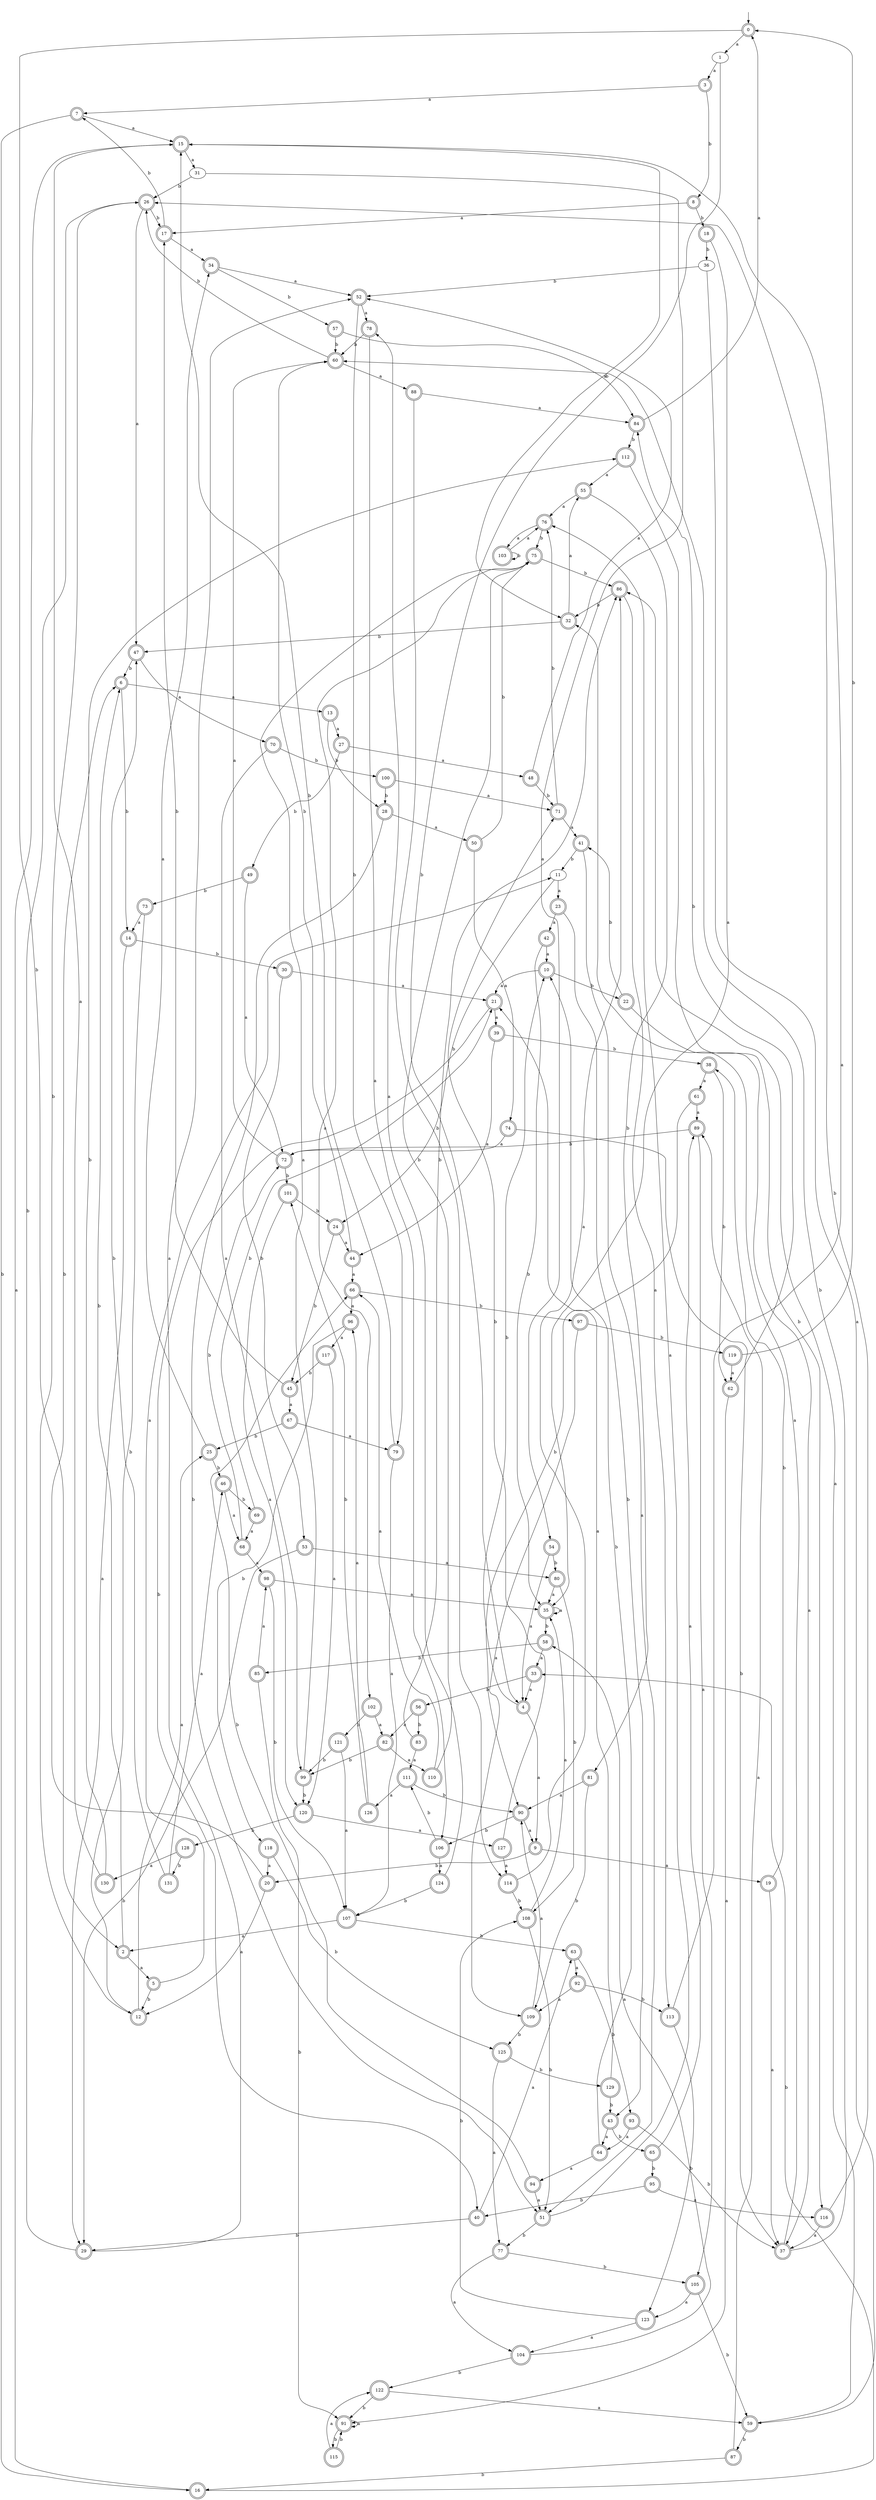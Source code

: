 digraph RandomDFA {
  __start0 [label="", shape=none];
  __start0 -> 0 [label=""];
  0 [shape=circle] [shape=doublecircle]
  0 -> 1 [label="a"]
  0 -> 2 [label="b"]
  1
  1 -> 3 [label="a"]
  1 -> 4 [label="b"]
  2 [shape=doublecircle]
  2 -> 5 [label="a"]
  2 -> 6 [label="b"]
  3 [shape=doublecircle]
  3 -> 7 [label="a"]
  3 -> 8 [label="b"]
  4 [shape=doublecircle]
  4 -> 9 [label="a"]
  4 -> 10 [label="b"]
  5 [shape=doublecircle]
  5 -> 11 [label="a"]
  5 -> 12 [label="b"]
  6 [shape=doublecircle]
  6 -> 13 [label="a"]
  6 -> 14 [label="b"]
  7 [shape=doublecircle]
  7 -> 15 [label="a"]
  7 -> 16 [label="b"]
  8 [shape=doublecircle]
  8 -> 17 [label="a"]
  8 -> 18 [label="b"]
  9 [shape=doublecircle]
  9 -> 19 [label="a"]
  9 -> 20 [label="b"]
  10 [shape=doublecircle]
  10 -> 21 [label="a"]
  10 -> 22 [label="b"]
  11
  11 -> 23 [label="a"]
  11 -> 24 [label="b"]
  12 [shape=doublecircle]
  12 -> 25 [label="a"]
  12 -> 26 [label="b"]
  13 [shape=doublecircle]
  13 -> 27 [label="a"]
  13 -> 28 [label="b"]
  14 [shape=doublecircle]
  14 -> 29 [label="a"]
  14 -> 30 [label="b"]
  15 [shape=doublecircle]
  15 -> 31 [label="a"]
  15 -> 32 [label="b"]
  16 [shape=doublecircle]
  16 -> 15 [label="a"]
  16 -> 33 [label="b"]
  17 [shape=doublecircle]
  17 -> 34 [label="a"]
  17 -> 7 [label="b"]
  18 [shape=doublecircle]
  18 -> 35 [label="a"]
  18 -> 36 [label="b"]
  19 [shape=doublecircle]
  19 -> 37 [label="a"]
  19 -> 38 [label="b"]
  20 [shape=doublecircle]
  20 -> 12 [label="a"]
  20 -> 6 [label="b"]
  21 [shape=doublecircle]
  21 -> 39 [label="a"]
  21 -> 40 [label="b"]
  22 [shape=doublecircle]
  22 -> 37 [label="a"]
  22 -> 41 [label="b"]
  23 [shape=doublecircle]
  23 -> 42 [label="a"]
  23 -> 43 [label="b"]
  24 [shape=doublecircle]
  24 -> 44 [label="a"]
  24 -> 45 [label="b"]
  25 [shape=doublecircle]
  25 -> 34 [label="a"]
  25 -> 46 [label="b"]
  26 [shape=doublecircle]
  26 -> 47 [label="a"]
  26 -> 17 [label="b"]
  27 [shape=doublecircle]
  27 -> 48 [label="a"]
  27 -> 49 [label="b"]
  28 [shape=doublecircle]
  28 -> 50 [label="a"]
  28 -> 51 [label="b"]
  29 [shape=doublecircle]
  29 -> 52 [label="a"]
  29 -> 26 [label="b"]
  30 [shape=doublecircle]
  30 -> 21 [label="a"]
  30 -> 53 [label="b"]
  31
  31 -> 54 [label="a"]
  31 -> 26 [label="b"]
  32 [shape=doublecircle]
  32 -> 55 [label="a"]
  32 -> 47 [label="b"]
  33 [shape=doublecircle]
  33 -> 4 [label="a"]
  33 -> 56 [label="b"]
  34 [shape=doublecircle]
  34 -> 52 [label="a"]
  34 -> 57 [label="b"]
  35 [shape=doublecircle]
  35 -> 35 [label="a"]
  35 -> 58 [label="b"]
  36
  36 -> 59 [label="a"]
  36 -> 52 [label="b"]
  37 [shape=doublecircle]
  37 -> 32 [label="a"]
  37 -> 60 [label="b"]
  38 [shape=doublecircle]
  38 -> 61 [label="a"]
  38 -> 62 [label="b"]
  39 [shape=doublecircle]
  39 -> 44 [label="a"]
  39 -> 38 [label="b"]
  40 [shape=doublecircle]
  40 -> 63 [label="a"]
  40 -> 29 [label="b"]
  41 [shape=doublecircle]
  41 -> 51 [label="a"]
  41 -> 11 [label="b"]
  42 [shape=doublecircle]
  42 -> 10 [label="a"]
  42 -> 35 [label="b"]
  43 [shape=doublecircle]
  43 -> 64 [label="a"]
  43 -> 65 [label="b"]
  44 [shape=doublecircle]
  44 -> 66 [label="a"]
  44 -> 60 [label="b"]
  45 [shape=doublecircle]
  45 -> 67 [label="a"]
  45 -> 17 [label="b"]
  46 [shape=doublecircle]
  46 -> 68 [label="a"]
  46 -> 69 [label="b"]
  47 [shape=doublecircle]
  47 -> 70 [label="a"]
  47 -> 6 [label="b"]
  48 [shape=doublecircle]
  48 -> 52 [label="a"]
  48 -> 71 [label="b"]
  49 [shape=doublecircle]
  49 -> 72 [label="a"]
  49 -> 73 [label="b"]
  50 [shape=doublecircle]
  50 -> 74 [label="a"]
  50 -> 75 [label="b"]
  51 [shape=doublecircle]
  51 -> 76 [label="a"]
  51 -> 77 [label="b"]
  52 [shape=doublecircle]
  52 -> 78 [label="a"]
  52 -> 79 [label="b"]
  53 [shape=doublecircle]
  53 -> 80 [label="a"]
  53 -> 29 [label="b"]
  54 [shape=doublecircle]
  54 -> 4 [label="a"]
  54 -> 80 [label="b"]
  55 [shape=doublecircle]
  55 -> 76 [label="a"]
  55 -> 81 [label="b"]
  56 [shape=doublecircle]
  56 -> 82 [label="a"]
  56 -> 83 [label="b"]
  57 [shape=doublecircle]
  57 -> 84 [label="a"]
  57 -> 60 [label="b"]
  58 [shape=doublecircle]
  58 -> 33 [label="a"]
  58 -> 85 [label="b"]
  59 [shape=doublecircle]
  59 -> 86 [label="a"]
  59 -> 87 [label="b"]
  60 [shape=doublecircle]
  60 -> 88 [label="a"]
  60 -> 26 [label="b"]
  61 [shape=doublecircle]
  61 -> 89 [label="a"]
  61 -> 90 [label="b"]
  62 [shape=doublecircle]
  62 -> 91 [label="a"]
  62 -> 84 [label="b"]
  63 [shape=doublecircle]
  63 -> 92 [label="a"]
  63 -> 93 [label="b"]
  64 [shape=doublecircle]
  64 -> 94 [label="a"]
  64 -> 10 [label="b"]
  65 [shape=doublecircle]
  65 -> 89 [label="a"]
  65 -> 95 [label="b"]
  66 [shape=doublecircle]
  66 -> 96 [label="a"]
  66 -> 97 [label="b"]
  67 [shape=doublecircle]
  67 -> 79 [label="a"]
  67 -> 25 [label="b"]
  68 [shape=doublecircle]
  68 -> 98 [label="a"]
  68 -> 72 [label="b"]
  69 [shape=doublecircle]
  69 -> 68 [label="a"]
  69 -> 21 [label="b"]
  70 [shape=doublecircle]
  70 -> 99 [label="a"]
  70 -> 100 [label="b"]
  71 [shape=doublecircle]
  71 -> 41 [label="a"]
  71 -> 76 [label="b"]
  72 [shape=doublecircle]
  72 -> 60 [label="a"]
  72 -> 101 [label="b"]
  73 [shape=doublecircle]
  73 -> 14 [label="a"]
  73 -> 12 [label="b"]
  74 [shape=doublecircle]
  74 -> 72 [label="a"]
  74 -> 37 [label="b"]
  75 [shape=doublecircle]
  75 -> 102 [label="a"]
  75 -> 86 [label="b"]
  76 [shape=doublecircle]
  76 -> 103 [label="a"]
  76 -> 75 [label="b"]
  77 [shape=doublecircle]
  77 -> 104 [label="a"]
  77 -> 105 [label="b"]
  78 [shape=doublecircle]
  78 -> 106 [label="a"]
  78 -> 60 [label="b"]
  79 [shape=doublecircle]
  79 -> 107 [label="a"]
  79 -> 15 [label="b"]
  80 [shape=doublecircle]
  80 -> 35 [label="a"]
  80 -> 108 [label="b"]
  81 [shape=doublecircle]
  81 -> 90 [label="a"]
  81 -> 109 [label="b"]
  82 [shape=doublecircle]
  82 -> 110 [label="a"]
  82 -> 99 [label="b"]
  83 [shape=doublecircle]
  83 -> 111 [label="a"]
  83 -> 86 [label="b"]
  84 [shape=doublecircle]
  84 -> 0 [label="a"]
  84 -> 112 [label="b"]
  85 [shape=doublecircle]
  85 -> 98 [label="a"]
  85 -> 91 [label="b"]
  86 [shape=doublecircle]
  86 -> 113 [label="a"]
  86 -> 32 [label="b"]
  87 [shape=doublecircle]
  87 -> 89 [label="a"]
  87 -> 16 [label="b"]
  88 [shape=doublecircle]
  88 -> 84 [label="a"]
  88 -> 114 [label="b"]
  89 [shape=doublecircle]
  89 -> 105 [label="a"]
  89 -> 72 [label="b"]
  90 [shape=doublecircle]
  90 -> 9 [label="a"]
  90 -> 106 [label="b"]
  91 [shape=doublecircle]
  91 -> 91 [label="a"]
  91 -> 115 [label="b"]
  92 [shape=doublecircle]
  92 -> 109 [label="a"]
  92 -> 113 [label="b"]
  93 [shape=doublecircle]
  93 -> 64 [label="a"]
  93 -> 37 [label="b"]
  94 [shape=doublecircle]
  94 -> 51 [label="a"]
  94 -> 66 [label="b"]
  95 [shape=doublecircle]
  95 -> 116 [label="a"]
  95 -> 40 [label="b"]
  96 [shape=doublecircle]
  96 -> 117 [label="a"]
  96 -> 118 [label="b"]
  97 [shape=doublecircle]
  97 -> 109 [label="a"]
  97 -> 119 [label="b"]
  98 [shape=doublecircle]
  98 -> 35 [label="a"]
  98 -> 107 [label="b"]
  99 [shape=doublecircle]
  99 -> 75 [label="a"]
  99 -> 120 [label="b"]
  100 [shape=doublecircle]
  100 -> 71 [label="a"]
  100 -> 28 [label="b"]
  101 [shape=doublecircle]
  101 -> 120 [label="a"]
  101 -> 24 [label="b"]
  102 [shape=doublecircle]
  102 -> 82 [label="a"]
  102 -> 121 [label="b"]
  103 [shape=doublecircle]
  103 -> 76 [label="a"]
  103 -> 103 [label="b"]
  104 [shape=doublecircle]
  104 -> 58 [label="a"]
  104 -> 122 [label="b"]
  105 [shape=doublecircle]
  105 -> 123 [label="a"]
  105 -> 59 [label="b"]
  106 [shape=doublecircle]
  106 -> 124 [label="a"]
  106 -> 111 [label="b"]
  107 [shape=doublecircle]
  107 -> 2 [label="a"]
  107 -> 63 [label="b"]
  108 [shape=doublecircle]
  108 -> 35 [label="a"]
  108 -> 51 [label="b"]
  109 [shape=doublecircle]
  109 -> 90 [label="a"]
  109 -> 125 [label="b"]
  110 [shape=doublecircle]
  110 -> 66 [label="a"]
  110 -> 75 [label="b"]
  111 [shape=doublecircle]
  111 -> 126 [label="a"]
  111 -> 90 [label="b"]
  112 [shape=doublecircle]
  112 -> 55 [label="a"]
  112 -> 116 [label="b"]
  113 [shape=doublecircle]
  113 -> 15 [label="a"]
  113 -> 123 [label="b"]
  114 [shape=doublecircle]
  114 -> 86 [label="a"]
  114 -> 108 [label="b"]
  115 [shape=doublecircle]
  115 -> 122 [label="a"]
  115 -> 91 [label="b"]
  116 [shape=doublecircle]
  116 -> 37 [label="a"]
  116 -> 26 [label="b"]
  117 [shape=doublecircle]
  117 -> 120 [label="a"]
  117 -> 45 [label="b"]
  118 [shape=doublecircle]
  118 -> 20 [label="a"]
  118 -> 125 [label="b"]
  119 [shape=doublecircle]
  119 -> 62 [label="a"]
  119 -> 0 [label="b"]
  120 [shape=doublecircle]
  120 -> 127 [label="a"]
  120 -> 128 [label="b"]
  121 [shape=doublecircle]
  121 -> 107 [label="a"]
  121 -> 99 [label="b"]
  122 [shape=doublecircle]
  122 -> 59 [label="a"]
  122 -> 91 [label="b"]
  123 [shape=doublecircle]
  123 -> 104 [label="a"]
  123 -> 108 [label="b"]
  124 [shape=doublecircle]
  124 -> 78 [label="a"]
  124 -> 107 [label="b"]
  125 [shape=doublecircle]
  125 -> 77 [label="a"]
  125 -> 129 [label="b"]
  126 [shape=doublecircle]
  126 -> 96 [label="a"]
  126 -> 101 [label="b"]
  127 [shape=doublecircle]
  127 -> 114 [label="a"]
  127 -> 71 [label="b"]
  128 [shape=doublecircle]
  128 -> 130 [label="a"]
  128 -> 131 [label="b"]
  129 [shape=doublecircle]
  129 -> 21 [label="a"]
  129 -> 43 [label="b"]
  130 [shape=doublecircle]
  130 -> 15 [label="a"]
  130 -> 112 [label="b"]
  131 [shape=doublecircle]
  131 -> 46 [label="a"]
  131 -> 47 [label="b"]
}
